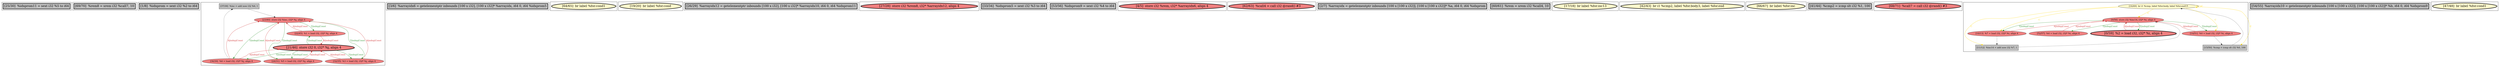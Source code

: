 
digraph G {





subgraph cluster22 {


node978 [penwidth=3.0,fontsize=20,fillcolor=grey,label="[25/30]  %idxprom11 = sext i32 %5 to i64",shape=rectangle,style=filled ]



}

subgraph cluster20 {


node976 [penwidth=3.0,fontsize=20,fillcolor=grey,label="[69/70]  %rem8 = srem i32 %call7, 10",shape=rectangle,style=filled ]



}

subgraph cluster18 {


node974 [penwidth=3.0,fontsize=20,fillcolor=grey,label="[1/8]  %idxprom = sext i32 %2 to i64",shape=rectangle,style=filled ]



}

subgraph cluster16 {


node972 [fillcolor=grey,label="[37/38]  %inc = add nsw i32 %6, 1",shape=rectangle,style=filled ]
node967 [fillcolor=lightcoral,label="[22/45]  %1 = load i32, i32* %j, align 4",shape=ellipse,style=filled ]
node968 [fillcolor=lightcoral,label="[36/39]  %6 = load i32, i32* %j, align 4",shape=ellipse,style=filled ]
node966 [fillcolor=lightcoral,label="[24/31]  %5 = load i32, i32* %j, align 4",shape=ellipse,style=filled ]
node969 [penwidth=3.0,fontsize=20,fillcolor=lightcoral,label="[21/46]  store i32 0, i32* %j, align 4",shape=ellipse,style=filled ]
node970 [fillcolor=lightcoral,label="[23/40]  store i32 %inc, i32* %j, align 4",shape=ellipse,style=filled ]
node971 [fillcolor=lightcoral,label="[32/35]  %3 = load i32, i32* %j, align 4",shape=ellipse,style=filled ]

node970->node971 [style=solid,color=forestgreen,label="T|indep|Const",penwidth=1.0,fontcolor=forestgreen ]
node969->node968 [style=solid,color=forestgreen,label="T|indep|Const",penwidth=1.0,fontcolor=forestgreen ]
node969->node966 [style=solid,color=forestgreen,label="T|indep|Const",penwidth=1.0,fontcolor=forestgreen ]
node967->node969 [style=solid,color=firebrick3,label="A|indep|Const",penwidth=1.0,fontcolor=firebrick3 ]
node968->node969 [style=solid,color=firebrick3,label="A|indep|Const",penwidth=1.0,fontcolor=firebrick3 ]
node971->node970 [style=solid,color=firebrick3,label="A|indep|Const",penwidth=1.0,fontcolor=firebrick3 ]
node969->node967 [style=solid,color=forestgreen,label="T|indep|Const",penwidth=1.0,fontcolor=forestgreen ]
node966->node970 [style=solid,color=firebrick3,label="A|indep|Const",penwidth=1.0,fontcolor=firebrick3 ]
node967->node970 [style=solid,color=firebrick3,label="A|indep|Const",penwidth=1.0,fontcolor=firebrick3 ]
node970->node967 [style=solid,color=forestgreen,label="T|indep|Const",penwidth=1.0,fontcolor=forestgreen ]
node968->node970 [style=solid,color=firebrick3,label="A|indep|Const",penwidth=1.0,fontcolor=firebrick3 ]
node966->node969 [style=solid,color=firebrick3,label="A|indep|Const",penwidth=1.0,fontcolor=firebrick3 ]
node970->node966 [style=solid,color=forestgreen,label="T|indep|Const",penwidth=1.0,fontcolor=forestgreen ]
node972->node970 [style=solid,color=black,label="",penwidth=0.5,fontcolor=black ]
node971->node969 [style=solid,color=firebrick3,label="A|indep|Const",penwidth=1.0,fontcolor=firebrick3 ]
node968->node972 [style=solid,color=black,label="",penwidth=0.5,fontcolor=black ]
node970->node968 [style=solid,color=forestgreen,label="T|indep|Const",penwidth=1.0,fontcolor=forestgreen ]
node969->node971 [style=solid,color=forestgreen,label="T|indep|Const",penwidth=1.0,fontcolor=forestgreen ]


}

subgraph cluster17 {


node973 [penwidth=3.0,fontsize=20,fillcolor=grey,label="[3/6]  %arrayidx6 = getelementptr inbounds [100 x i32], [100 x i32]* %arrayidx, i64 0, i64 %idxprom5",shape=rectangle,style=filled ]



}

subgraph cluster4 {


node947 [penwidth=3.0,fontsize=20,fillcolor=lemonchiffon,label="[64/65]  br label %for.cond1",shape=ellipse,style=filled ]



}

subgraph cluster3 {


node946 [penwidth=3.0,fontsize=20,fillcolor=lemonchiffon,label="[19/20]  br label %for.cond",shape=ellipse,style=filled ]



}

subgraph cluster2 {


node945 [penwidth=3.0,fontsize=20,fillcolor=grey,label="[26/29]  %arrayidx12 = getelementptr inbounds [100 x i32], [100 x i32]* %arrayidx10, i64 0, i64 %idxprom11",shape=rectangle,style=filled ]



}

subgraph cluster1 {


node944 [penwidth=3.0,fontsize=20,fillcolor=lightcoral,label="[27/28]  store i32 %rem8, i32* %arrayidx12, align 4",shape=ellipse,style=filled ]



}

subgraph cluster12 {


node962 [penwidth=3.0,fontsize=20,fillcolor=grey,label="[33/34]  %idxprom5 = sext i32 %3 to i64",shape=rectangle,style=filled ]



}

subgraph cluster5 {


node948 [penwidth=3.0,fontsize=20,fillcolor=grey,label="[53/56]  %idxprom9 = sext i32 %4 to i64",shape=rectangle,style=filled ]



}

subgraph cluster0 {


node943 [penwidth=3.0,fontsize=20,fillcolor=lightcoral,label="[4/5]  store i32 %rem, i32* %arrayidx6, align 4",shape=ellipse,style=filled ]



}

subgraph cluster6 {


node949 [penwidth=3.0,fontsize=20,fillcolor=lightcoral,label="[62/63]  %call4 = call i32 @rand() #3",shape=ellipse,style=filled ]



}

subgraph cluster14 {


node964 [penwidth=3.0,fontsize=20,fillcolor=grey,label="[2/7]  %arrayidx = getelementptr inbounds [100 x [100 x i32]], [100 x [100 x i32]]* %a, i64 0, i64 %idxprom",shape=rectangle,style=filled ]



}

subgraph cluster7 {


node950 [penwidth=3.0,fontsize=20,fillcolor=grey,label="[60/61]  %rem = srem i32 %call4, 10",shape=rectangle,style=filled ]



}

subgraph cluster8 {


node951 [penwidth=3.0,fontsize=20,fillcolor=lemonchiffon,label="[17/18]  br label %for.inc13",shape=ellipse,style=filled ]



}

subgraph cluster21 {


node977 [penwidth=3.0,fontsize=20,fillcolor=lemonchiffon,label="[42/43]  br i1 %cmp2, label %for.body3, label %for.end",shape=ellipse,style=filled ]



}

subgraph cluster9 {


node952 [penwidth=3.0,fontsize=20,fillcolor=lemonchiffon,label="[66/67]  br label %for.inc",shape=ellipse,style=filled ]



}

subgraph cluster19 {


node975 [penwidth=3.0,fontsize=20,fillcolor=grey,label="[41/44]  %cmp2 = icmp slt i32 %1, 100",shape=rectangle,style=filled ]



}

subgraph cluster10 {


node953 [penwidth=3.0,fontsize=20,fillcolor=lightcoral,label="[68/71]  %call7 = call i32 @rand() #3",shape=ellipse,style=filled ]



}

subgraph cluster11 {


node961 [fillcolor=lemonchiffon,label="[16/49]  br i1 %cmp, label %for.body, label %for.end15",shape=ellipse,style=filled ]
node960 [fillcolor=grey,label="[15/50]  %cmp = icmp slt i32 %0, 100",shape=rectangle,style=filled ]
node955 [fillcolor=lightcoral,label="[9/58]  store i32 %inc14, i32* %i, align 4",shape=ellipse,style=filled ]
node954 [fillcolor=lightcoral,label="[14/51]  %0 = load i32, i32* %i, align 4",shape=ellipse,style=filled ]
node956 [fillcolor=lightcoral,label="[52/57]  %4 = load i32, i32* %i, align 4",shape=ellipse,style=filled ]
node957 [penwidth=3.0,fontsize=20,fillcolor=lightcoral,label="[0/59]  %2 = load i32, i32* %i, align 4",shape=ellipse,style=filled ]
node958 [fillcolor=grey,label="[11/12]  %inc14 = add nsw i32 %7, 1",shape=rectangle,style=filled ]
node959 [fillcolor=lightcoral,label="[10/13]  %7 = load i32, i32* %i, align 4",shape=ellipse,style=filled ]

node961->node959 [style=solid,color=gold,label="C",penwidth=1.0,fontcolor=gold ]
node961->node955 [style=solid,color=gold,label="C",penwidth=1.0,fontcolor=gold ]
node954->node955 [style=solid,color=firebrick3,label="A|indep|Const",penwidth=1.0,fontcolor=firebrick3 ]
node958->node955 [style=solid,color=black,label="",penwidth=0.5,fontcolor=black ]
node957->node955 [style=solid,color=firebrick3,label="A|indep|Const",penwidth=1.0,fontcolor=firebrick3 ]
node955->node957 [style=solid,color=forestgreen,label="T|indep|Const",penwidth=1.0,fontcolor=forestgreen ]
node961->node961 [style=solid,color=gold,label="C",penwidth=1.0,fontcolor=gold ]
node961->node958 [style=solid,color=gold,label="C",penwidth=1.0,fontcolor=gold ]
node959->node955 [style=solid,color=firebrick3,label="A|indep|Const",penwidth=1.0,fontcolor=firebrick3 ]
node955->node956 [style=solid,color=forestgreen,label="T|indep|Const",penwidth=1.0,fontcolor=forestgreen ]
node954->node960 [style=solid,color=black,label="",penwidth=0.5,fontcolor=black ]
node956->node955 [style=solid,color=firebrick3,label="A|indep|Const",penwidth=1.0,fontcolor=firebrick3 ]
node961->node960 [style=solid,color=gold,label="C",penwidth=1.0,fontcolor=gold ]
node959->node958 [style=solid,color=black,label="",penwidth=0.5,fontcolor=black ]
node960->node961 [style=solid,color=black,label="",penwidth=0.5,fontcolor=black ]
node955->node954 [style=solid,color=forestgreen,label="T|indep|Const",penwidth=1.0,fontcolor=forestgreen ]
node961->node954 [style=solid,color=gold,label="C",penwidth=1.0,fontcolor=gold ]
node955->node959 [style=solid,color=forestgreen,label="T|indep|Const",penwidth=1.0,fontcolor=forestgreen ]


}

subgraph cluster13 {


node963 [penwidth=3.0,fontsize=20,fillcolor=grey,label="[54/55]  %arrayidx10 = getelementptr inbounds [100 x [100 x i32]], [100 x [100 x i32]]* %b, i64 0, i64 %idxprom9",shape=rectangle,style=filled ]



}

subgraph cluster15 {


node965 [penwidth=3.0,fontsize=20,fillcolor=lemonchiffon,label="[47/48]  br label %for.cond1",shape=ellipse,style=filled ]



}

}
